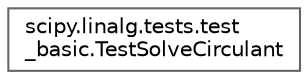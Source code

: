 digraph "Graphical Class Hierarchy"
{
 // LATEX_PDF_SIZE
  bgcolor="transparent";
  edge [fontname=Helvetica,fontsize=10,labelfontname=Helvetica,labelfontsize=10];
  node [fontname=Helvetica,fontsize=10,shape=box,height=0.2,width=0.4];
  rankdir="LR";
  Node0 [id="Node000000",label="scipy.linalg.tests.test\l_basic.TestSolveCirculant",height=0.2,width=0.4,color="grey40", fillcolor="white", style="filled",URL="$d5/d78/classscipy_1_1linalg_1_1tests_1_1test__basic_1_1TestSolveCirculant.html",tooltip=" "];
}
